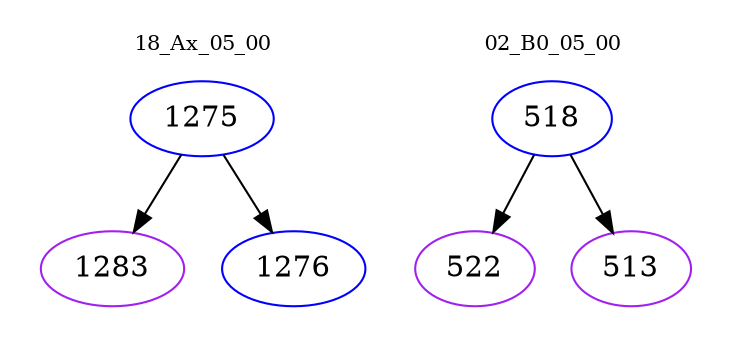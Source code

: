digraph{
subgraph cluster_0 {
color = white
label = "18_Ax_05_00";
fontsize=10;
T0_1275 [label="1275", color="blue"]
T0_1275 -> T0_1283 [color="black"]
T0_1283 [label="1283", color="purple"]
T0_1275 -> T0_1276 [color="black"]
T0_1276 [label="1276", color="blue"]
}
subgraph cluster_1 {
color = white
label = "02_B0_05_00";
fontsize=10;
T1_518 [label="518", color="blue"]
T1_518 -> T1_522 [color="black"]
T1_522 [label="522", color="purple"]
T1_518 -> T1_513 [color="black"]
T1_513 [label="513", color="purple"]
}
}
